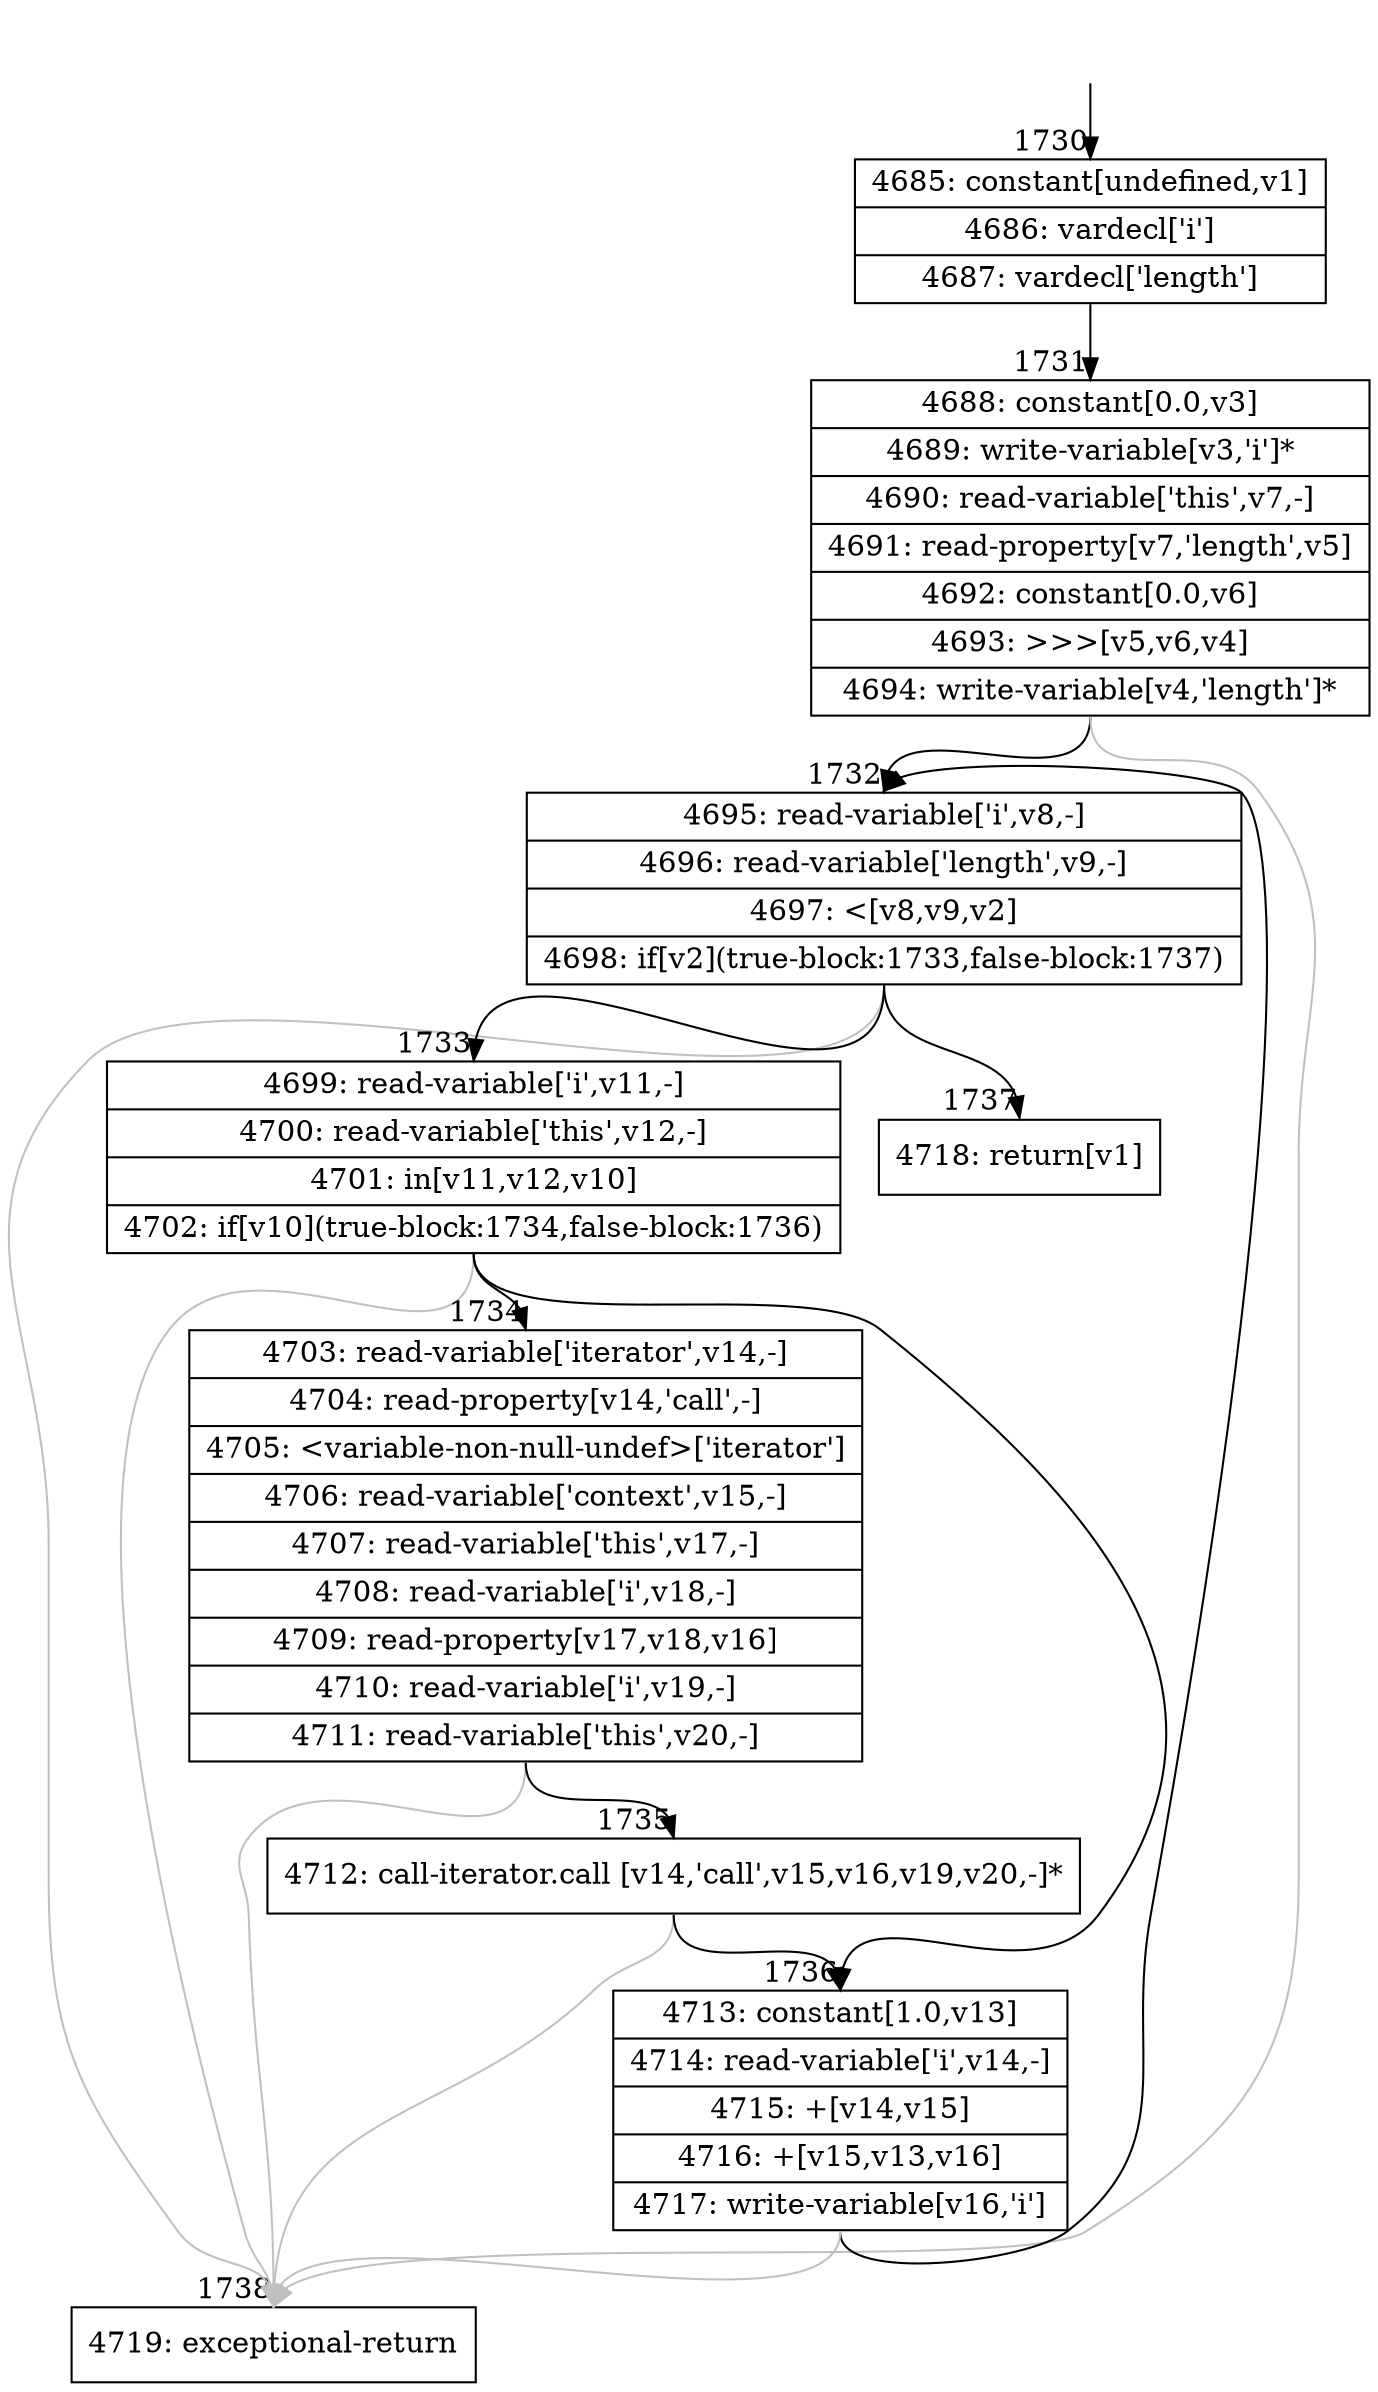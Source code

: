 digraph {
rankdir="TD"
BB_entry155[shape=none,label=""];
BB_entry155 -> BB1730 [tailport=s, headport=n, headlabel="    1730"]
BB1730 [shape=record label="{4685: constant[undefined,v1]|4686: vardecl['i']|4687: vardecl['length']}" ] 
BB1730 -> BB1731 [tailport=s, headport=n, headlabel="      1731"]
BB1731 [shape=record label="{4688: constant[0.0,v3]|4689: write-variable[v3,'i']*|4690: read-variable['this',v7,-]|4691: read-property[v7,'length',v5]|4692: constant[0.0,v6]|4693: \>\>\>[v5,v6,v4]|4694: write-variable[v4,'length']*}" ] 
BB1731 -> BB1732 [tailport=s, headport=n, headlabel="      1732"]
BB1731 -> BB1738 [tailport=s, headport=n, color=gray, headlabel="      1738"]
BB1732 [shape=record label="{4695: read-variable['i',v8,-]|4696: read-variable['length',v9,-]|4697: \<[v8,v9,v2]|4698: if[v2](true-block:1733,false-block:1737)}" ] 
BB1732 -> BB1733 [tailport=s, headport=n, headlabel="      1733"]
BB1732 -> BB1737 [tailport=s, headport=n, headlabel="      1737"]
BB1732 -> BB1738 [tailport=s, headport=n, color=gray]
BB1733 [shape=record label="{4699: read-variable['i',v11,-]|4700: read-variable['this',v12,-]|4701: in[v11,v12,v10]|4702: if[v10](true-block:1734,false-block:1736)}" ] 
BB1733 -> BB1734 [tailport=s, headport=n, headlabel="      1734"]
BB1733 -> BB1736 [tailport=s, headport=n, headlabel="      1736"]
BB1733 -> BB1738 [tailport=s, headport=n, color=gray]
BB1734 [shape=record label="{4703: read-variable['iterator',v14,-]|4704: read-property[v14,'call',-]|4705: \<variable-non-null-undef\>['iterator']|4706: read-variable['context',v15,-]|4707: read-variable['this',v17,-]|4708: read-variable['i',v18,-]|4709: read-property[v17,v18,v16]|4710: read-variable['i',v19,-]|4711: read-variable['this',v20,-]}" ] 
BB1734 -> BB1735 [tailport=s, headport=n, headlabel="      1735"]
BB1734 -> BB1738 [tailport=s, headport=n, color=gray]
BB1735 [shape=record label="{4712: call-iterator.call [v14,'call',v15,v16,v19,v20,-]*}" ] 
BB1735 -> BB1736 [tailport=s, headport=n]
BB1735 -> BB1738 [tailport=s, headport=n, color=gray]
BB1736 [shape=record label="{4713: constant[1.0,v13]|4714: read-variable['i',v14,-]|4715: +[v14,v15]|4716: +[v15,v13,v16]|4717: write-variable[v16,'i']}" ] 
BB1736 -> BB1732 [tailport=s, headport=n]
BB1736 -> BB1738 [tailport=s, headport=n, color=gray]
BB1737 [shape=record label="{4718: return[v1]}" ] 
BB1738 [shape=record label="{4719: exceptional-return}" ] 
//#$~ 1123
}
